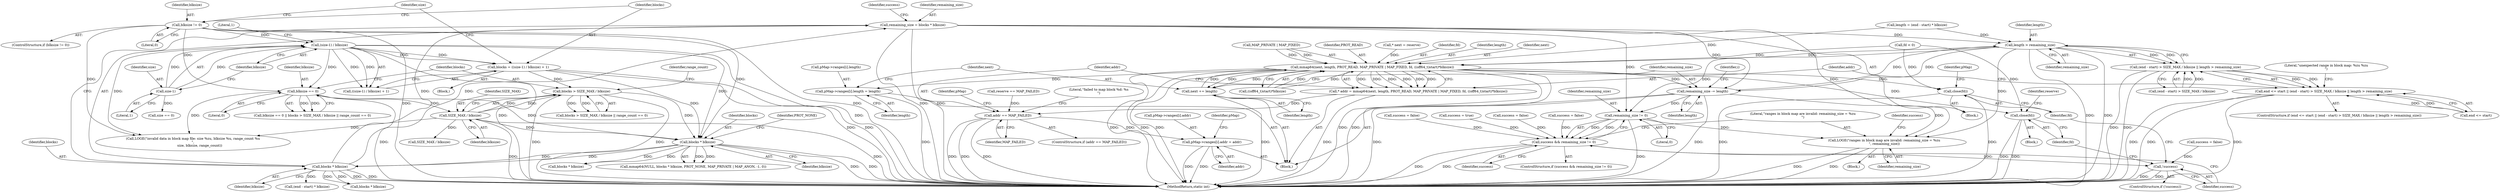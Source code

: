 digraph "0_Android_28a566f7731b4cb76d2a9ba16d997ac5aeb07dad@API" {
"1000301" [label="(Call,remaining_size = blocks * blksize)"];
"1000303" [label="(Call,blocks * blksize)"];
"1000242" [label="(Call,blocks * blksize)"];
"1000171" [label="(Call,blocks = ((size-1) / blksize) + 1)"];
"1000174" [label="(Call,(size-1) / blksize)"];
"1000175" [label="(Call,size-1)"];
"1000167" [label="(Call,blksize != 0)"];
"1000190" [label="(Call,blocks > SIZE_MAX / blksize)"];
"1000192" [label="(Call,SIZE_MAX / blksize)"];
"1000186" [label="(Call,blksize == 0)"];
"1000361" [label="(Call,length > remaining_size)"];
"1000353" [label="(Call,(end - start) > SIZE_MAX / blksize || length > remaining_size)"];
"1000349" [label="(Call,end <= start || (end - start) > SIZE_MAX / blksize || length > remaining_size)"];
"1000376" [label="(Call,mmap64(next, length, PROT_READ, MAP_PRIVATE | MAP_FIXED, fd, ((off64_t)start)*blksize))"];
"1000374" [label="(Call,* addr = mmap64(next, length, PROT_READ, MAP_PRIVATE | MAP_FIXED, fd, ((off64_t)start)*blksize))"];
"1000390" [label="(Call,addr == MAP_FAILED)"];
"1000403" [label="(Call,pMap->ranges[i].addr = addr)"];
"1000412" [label="(Call,pMap->ranges[i].length = length)"];
"1000421" [label="(Call,next += length)"];
"1000424" [label="(Call,remaining_size -= length)"];
"1000430" [label="(Call,remaining_size != 0)"];
"1000428" [label="(Call,success && remaining_size != 0)"];
"1000441" [label="(Call,!success)"];
"1000434" [label="(Call,LOGE(\"ranges in block map are invalid: remaining_size = %zu\n\", remaining_size))"];
"1000444" [label="(Call,close(fd))"];
"1000458" [label="(Call,close(fd))"];
"1000182" [label="(Call,size == 0)"];
"1000242" [label="(Call,blocks * blksize)"];
"1000243" [label="(Identifier,blocks)"];
"1000349" [label="(Call,end <= start || (end - start) > SIZE_MAX / blksize || length > remaining_size)"];
"1000445" [label="(Identifier,fd)"];
"1000462" [label="(Identifier,pMap)"];
"1000362" [label="(Identifier,length)"];
"1000186" [label="(Call,blksize == 0)"];
"1000422" [label="(Identifier,next)"];
"1000301" [label="(Call,remaining_size = blocks * blksize)"];
"1000380" [label="(Call,MAP_PRIVATE | MAP_FIXED)"];
"1000390" [label="(Call,addr == MAP_FAILED)"];
"1000404" [label="(Call,pMap->ranges[i].addr)"];
"1000441" [label="(Call,!success)"];
"1000178" [label="(Identifier,blksize)"];
"1000240" [label="(Call,mmap64(NULL, blocks * blksize, PROT_NONE, MAP_PRIVATE | MAP_ANON, -1, 0))"];
"1000304" [label="(Identifier,blocks)"];
"1000275" [label="(Call,fd < 0)"];
"1000426" [label="(Identifier,length)"];
"1000179" [label="(Literal,1)"];
"1000176" [label="(Identifier,size)"];
"1000170" [label="(Block,)"];
"1000447" [label="(Identifier,reserve)"];
"1000431" [label="(Identifier,remaining_size)"];
"1000395" [label="(Literal,\"failed to map block %d: %s\n\")"];
"1000379" [label="(Identifier,PROT_READ)"];
"1000319" [label="(Block,)"];
"1000177" [label="(Literal,1)"];
"1000297" [label="(Call,* next = reserve)"];
"1000167" [label="(Call,blksize != 0)"];
"1000458" [label="(Call,close(fd))"];
"1000171" [label="(Call,blocks = ((size-1) / blksize) + 1)"];
"1000443" [label="(Block,)"];
"1000189" [label="(Call,blocks > SIZE_MAX / blksize || range_count == 0)"];
"1000432" [label="(Literal,0)"];
"1000308" [label="(Identifier,success)"];
"1000169" [label="(Literal,0)"];
"1000245" [label="(Identifier,PROT_NONE)"];
"1000375" [label="(Identifier,addr)"];
"1000341" [label="(Call,length = (end - start) * blksize)"];
"1000433" [label="(Block,)"];
"1000168" [label="(Identifier,blksize)"];
"1000423" [label="(Identifier,length)"];
"1000407" [label="(Identifier,pMap)"];
"1000428" [label="(Call,success && remaining_size != 0)"];
"1000244" [label="(Identifier,blksize)"];
"1000383" [label="(Identifier,fd)"];
"1000438" [label="(Identifier,success)"];
"1000343" [label="(Call,(end - start) * blksize)"];
"1000192" [label="(Call,SIZE_MAX / blksize)"];
"1000361" [label="(Call,length > remaining_size)"];
"1000378" [label="(Identifier,length)"];
"1000425" [label="(Identifier,remaining_size)"];
"1000318" [label="(Identifier,i)"];
"1000444" [label="(Call,close(fd))"];
"1000348" [label="(ControlStructure,if (end <= start || (end - start) > SIZE_MAX / blksize || length > remaining_size))"];
"1000436" [label="(Identifier,remaining_size)"];
"1000175" [label="(Call,size-1)"];
"1000437" [label="(Call,success = false)"];
"1000427" [label="(ControlStructure,if (success && remaining_size != 0))"];
"1000475" [label="(MethodReturn,static int)"];
"1000448" [label="(Call,blocks * blksize)"];
"1000303" [label="(Call,blocks * blksize)"];
"1000305" [label="(Identifier,blksize)"];
"1000190" [label="(Call,blocks > SIZE_MAX / blksize)"];
"1000354" [label="(Call,(end - start) > SIZE_MAX / blksize)"];
"1000376" [label="(Call,mmap64(next, length, PROT_READ, MAP_PRIVATE | MAP_FIXED, fd, ((off64_t)start)*blksize))"];
"1000183" [label="(Identifier,size)"];
"1000421" [label="(Call,next += length)"];
"1000103" [label="(Block,)"];
"1000253" [label="(Call,reserve == MAP_FAILED)"];
"1000358" [label="(Call,SIZE_MAX / blksize)"];
"1000174" [label="(Call,(size-1) / blksize)"];
"1000420" [label="(Identifier,length)"];
"1000336" [label="(Call,success = false)"];
"1000403" [label="(Call,pMap->ranges[i].addr = addr)"];
"1000389" [label="(ControlStructure,if (addr == MAP_FAILED))"];
"1000384" [label="(Call,((off64_t)start)*blksize)"];
"1000392" [label="(Identifier,MAP_FAILED)"];
"1000369" [label="(Call,success = false)"];
"1000166" [label="(ControlStructure,if (blksize != 0))"];
"1000188" [label="(Literal,0)"];
"1000307" [label="(Call,success = true)"];
"1000413" [label="(Call,pMap->ranges[i].length)"];
"1000196" [label="(Identifier,range_count)"];
"1000374" [label="(Call,* addr = mmap64(next, length, PROT_READ, MAP_PRIVATE | MAP_FIXED, fd, ((off64_t)start)*blksize))"];
"1000191" [label="(Identifier,blocks)"];
"1000411" [label="(Identifier,addr)"];
"1000424" [label="(Call,remaining_size -= length)"];
"1000194" [label="(Identifier,blksize)"];
"1000416" [label="(Identifier,pMap)"];
"1000286" [label="(Call,blocks * blksize)"];
"1000353" [label="(Call,(end - start) > SIZE_MAX / blksize || length > remaining_size)"];
"1000391" [label="(Identifier,addr)"];
"1000187" [label="(Identifier,blksize)"];
"1000377" [label="(Identifier,next)"];
"1000429" [label="(Identifier,success)"];
"1000350" [label="(Call,end <= start)"];
"1000399" [label="(Call,success = false)"];
"1000434" [label="(Call,LOGE(\"ranges in block map are invalid: remaining_size = %zu\n\", remaining_size))"];
"1000430" [label="(Call,remaining_size != 0)"];
"1000412" [label="(Call,pMap->ranges[i].length = length)"];
"1000440" [label="(ControlStructure,if (!success))"];
"1000173" [label="(Call,((size-1) / blksize) + 1)"];
"1000459" [label="(Identifier,fd)"];
"1000172" [label="(Identifier,blocks)"];
"1000185" [label="(Call,blksize == 0 || blocks > SIZE_MAX / blksize || range_count == 0)"];
"1000199" [label="(Call,LOGE(\"invalid data in block map file: size %zu, blksize %u, range_count %u\n\",\n             size, blksize, range_count))"];
"1000193" [label="(Identifier,SIZE_MAX)"];
"1000363" [label="(Identifier,remaining_size)"];
"1000435" [label="(Literal,\"ranges in block map are invalid: remaining_size = %zu\n\")"];
"1000302" [label="(Identifier,remaining_size)"];
"1000442" [label="(Identifier,success)"];
"1000366" [label="(Literal,\"unexpected range in block map: %zu %zu\n\")"];
"1000301" -> "1000103"  [label="AST: "];
"1000301" -> "1000303"  [label="CFG: "];
"1000302" -> "1000301"  [label="AST: "];
"1000303" -> "1000301"  [label="AST: "];
"1000308" -> "1000301"  [label="CFG: "];
"1000301" -> "1000475"  [label="DDG: "];
"1000301" -> "1000475"  [label="DDG: "];
"1000303" -> "1000301"  [label="DDG: "];
"1000303" -> "1000301"  [label="DDG: "];
"1000301" -> "1000361"  [label="DDG: "];
"1000301" -> "1000424"  [label="DDG: "];
"1000301" -> "1000430"  [label="DDG: "];
"1000301" -> "1000434"  [label="DDG: "];
"1000303" -> "1000305"  [label="CFG: "];
"1000304" -> "1000303"  [label="AST: "];
"1000305" -> "1000303"  [label="AST: "];
"1000303" -> "1000475"  [label="DDG: "];
"1000303" -> "1000475"  [label="DDG: "];
"1000242" -> "1000303"  [label="DDG: "];
"1000242" -> "1000303"  [label="DDG: "];
"1000303" -> "1000343"  [label="DDG: "];
"1000303" -> "1000448"  [label="DDG: "];
"1000303" -> "1000448"  [label="DDG: "];
"1000242" -> "1000240"  [label="AST: "];
"1000242" -> "1000244"  [label="CFG: "];
"1000243" -> "1000242"  [label="AST: "];
"1000244" -> "1000242"  [label="AST: "];
"1000245" -> "1000242"  [label="CFG: "];
"1000242" -> "1000475"  [label="DDG: "];
"1000242" -> "1000475"  [label="DDG: "];
"1000242" -> "1000240"  [label="DDG: "];
"1000242" -> "1000240"  [label="DDG: "];
"1000171" -> "1000242"  [label="DDG: "];
"1000190" -> "1000242"  [label="DDG: "];
"1000174" -> "1000242"  [label="DDG: "];
"1000167" -> "1000242"  [label="DDG: "];
"1000186" -> "1000242"  [label="DDG: "];
"1000192" -> "1000242"  [label="DDG: "];
"1000242" -> "1000286"  [label="DDG: "];
"1000242" -> "1000286"  [label="DDG: "];
"1000171" -> "1000170"  [label="AST: "];
"1000171" -> "1000173"  [label="CFG: "];
"1000172" -> "1000171"  [label="AST: "];
"1000173" -> "1000171"  [label="AST: "];
"1000183" -> "1000171"  [label="CFG: "];
"1000171" -> "1000475"  [label="DDG: "];
"1000171" -> "1000475"  [label="DDG: "];
"1000174" -> "1000171"  [label="DDG: "];
"1000174" -> "1000171"  [label="DDG: "];
"1000171" -> "1000190"  [label="DDG: "];
"1000174" -> "1000173"  [label="AST: "];
"1000174" -> "1000178"  [label="CFG: "];
"1000175" -> "1000174"  [label="AST: "];
"1000178" -> "1000174"  [label="AST: "];
"1000179" -> "1000174"  [label="CFG: "];
"1000174" -> "1000475"  [label="DDG: "];
"1000174" -> "1000475"  [label="DDG: "];
"1000174" -> "1000173"  [label="DDG: "];
"1000174" -> "1000173"  [label="DDG: "];
"1000175" -> "1000174"  [label="DDG: "];
"1000175" -> "1000174"  [label="DDG: "];
"1000167" -> "1000174"  [label="DDG: "];
"1000174" -> "1000186"  [label="DDG: "];
"1000174" -> "1000199"  [label="DDG: "];
"1000175" -> "1000177"  [label="CFG: "];
"1000176" -> "1000175"  [label="AST: "];
"1000177" -> "1000175"  [label="AST: "];
"1000178" -> "1000175"  [label="CFG: "];
"1000175" -> "1000182"  [label="DDG: "];
"1000167" -> "1000166"  [label="AST: "];
"1000167" -> "1000169"  [label="CFG: "];
"1000168" -> "1000167"  [label="AST: "];
"1000169" -> "1000167"  [label="AST: "];
"1000172" -> "1000167"  [label="CFG: "];
"1000183" -> "1000167"  [label="CFG: "];
"1000167" -> "1000475"  [label="DDG: "];
"1000167" -> "1000475"  [label="DDG: "];
"1000167" -> "1000186"  [label="DDG: "];
"1000167" -> "1000199"  [label="DDG: "];
"1000190" -> "1000189"  [label="AST: "];
"1000190" -> "1000192"  [label="CFG: "];
"1000191" -> "1000190"  [label="AST: "];
"1000192" -> "1000190"  [label="AST: "];
"1000196" -> "1000190"  [label="CFG: "];
"1000189" -> "1000190"  [label="CFG: "];
"1000190" -> "1000475"  [label="DDG: "];
"1000190" -> "1000475"  [label="DDG: "];
"1000190" -> "1000189"  [label="DDG: "];
"1000190" -> "1000189"  [label="DDG: "];
"1000192" -> "1000190"  [label="DDG: "];
"1000192" -> "1000190"  [label="DDG: "];
"1000192" -> "1000194"  [label="CFG: "];
"1000193" -> "1000192"  [label="AST: "];
"1000194" -> "1000192"  [label="AST: "];
"1000192" -> "1000475"  [label="DDG: "];
"1000192" -> "1000475"  [label="DDG: "];
"1000186" -> "1000192"  [label="DDG: "];
"1000192" -> "1000199"  [label="DDG: "];
"1000192" -> "1000358"  [label="DDG: "];
"1000186" -> "1000185"  [label="AST: "];
"1000186" -> "1000188"  [label="CFG: "];
"1000187" -> "1000186"  [label="AST: "];
"1000188" -> "1000186"  [label="AST: "];
"1000191" -> "1000186"  [label="CFG: "];
"1000185" -> "1000186"  [label="CFG: "];
"1000186" -> "1000475"  [label="DDG: "];
"1000186" -> "1000185"  [label="DDG: "];
"1000186" -> "1000185"  [label="DDG: "];
"1000186" -> "1000199"  [label="DDG: "];
"1000361" -> "1000353"  [label="AST: "];
"1000361" -> "1000363"  [label="CFG: "];
"1000362" -> "1000361"  [label="AST: "];
"1000363" -> "1000361"  [label="AST: "];
"1000353" -> "1000361"  [label="CFG: "];
"1000361" -> "1000475"  [label="DDG: "];
"1000361" -> "1000475"  [label="DDG: "];
"1000361" -> "1000353"  [label="DDG: "];
"1000361" -> "1000353"  [label="DDG: "];
"1000341" -> "1000361"  [label="DDG: "];
"1000424" -> "1000361"  [label="DDG: "];
"1000361" -> "1000376"  [label="DDG: "];
"1000361" -> "1000424"  [label="DDG: "];
"1000361" -> "1000430"  [label="DDG: "];
"1000361" -> "1000434"  [label="DDG: "];
"1000353" -> "1000349"  [label="AST: "];
"1000353" -> "1000354"  [label="CFG: "];
"1000354" -> "1000353"  [label="AST: "];
"1000349" -> "1000353"  [label="CFG: "];
"1000353" -> "1000475"  [label="DDG: "];
"1000353" -> "1000475"  [label="DDG: "];
"1000353" -> "1000349"  [label="DDG: "];
"1000353" -> "1000349"  [label="DDG: "];
"1000354" -> "1000353"  [label="DDG: "];
"1000354" -> "1000353"  [label="DDG: "];
"1000349" -> "1000348"  [label="AST: "];
"1000349" -> "1000350"  [label="CFG: "];
"1000350" -> "1000349"  [label="AST: "];
"1000366" -> "1000349"  [label="CFG: "];
"1000375" -> "1000349"  [label="CFG: "];
"1000349" -> "1000475"  [label="DDG: "];
"1000349" -> "1000475"  [label="DDG: "];
"1000349" -> "1000475"  [label="DDG: "];
"1000350" -> "1000349"  [label="DDG: "];
"1000350" -> "1000349"  [label="DDG: "];
"1000376" -> "1000374"  [label="AST: "];
"1000376" -> "1000384"  [label="CFG: "];
"1000377" -> "1000376"  [label="AST: "];
"1000378" -> "1000376"  [label="AST: "];
"1000379" -> "1000376"  [label="AST: "];
"1000380" -> "1000376"  [label="AST: "];
"1000383" -> "1000376"  [label="AST: "];
"1000384" -> "1000376"  [label="AST: "];
"1000374" -> "1000376"  [label="CFG: "];
"1000376" -> "1000475"  [label="DDG: "];
"1000376" -> "1000475"  [label="DDG: "];
"1000376" -> "1000475"  [label="DDG: "];
"1000376" -> "1000475"  [label="DDG: "];
"1000376" -> "1000475"  [label="DDG: "];
"1000376" -> "1000374"  [label="DDG: "];
"1000376" -> "1000374"  [label="DDG: "];
"1000376" -> "1000374"  [label="DDG: "];
"1000376" -> "1000374"  [label="DDG: "];
"1000376" -> "1000374"  [label="DDG: "];
"1000376" -> "1000374"  [label="DDG: "];
"1000297" -> "1000376"  [label="DDG: "];
"1000421" -> "1000376"  [label="DDG: "];
"1000341" -> "1000376"  [label="DDG: "];
"1000380" -> "1000376"  [label="DDG: "];
"1000380" -> "1000376"  [label="DDG: "];
"1000275" -> "1000376"  [label="DDG: "];
"1000384" -> "1000376"  [label="DDG: "];
"1000384" -> "1000376"  [label="DDG: "];
"1000376" -> "1000412"  [label="DDG: "];
"1000376" -> "1000421"  [label="DDG: "];
"1000376" -> "1000421"  [label="DDG: "];
"1000376" -> "1000424"  [label="DDG: "];
"1000376" -> "1000444"  [label="DDG: "];
"1000376" -> "1000458"  [label="DDG: "];
"1000374" -> "1000319"  [label="AST: "];
"1000375" -> "1000374"  [label="AST: "];
"1000391" -> "1000374"  [label="CFG: "];
"1000374" -> "1000475"  [label="DDG: "];
"1000374" -> "1000390"  [label="DDG: "];
"1000390" -> "1000389"  [label="AST: "];
"1000390" -> "1000392"  [label="CFG: "];
"1000391" -> "1000390"  [label="AST: "];
"1000392" -> "1000390"  [label="AST: "];
"1000395" -> "1000390"  [label="CFG: "];
"1000407" -> "1000390"  [label="CFG: "];
"1000390" -> "1000475"  [label="DDG: "];
"1000390" -> "1000475"  [label="DDG: "];
"1000390" -> "1000475"  [label="DDG: "];
"1000253" -> "1000390"  [label="DDG: "];
"1000390" -> "1000403"  [label="DDG: "];
"1000403" -> "1000319"  [label="AST: "];
"1000403" -> "1000411"  [label="CFG: "];
"1000404" -> "1000403"  [label="AST: "];
"1000411" -> "1000403"  [label="AST: "];
"1000416" -> "1000403"  [label="CFG: "];
"1000403" -> "1000475"  [label="DDG: "];
"1000403" -> "1000475"  [label="DDG: "];
"1000412" -> "1000319"  [label="AST: "];
"1000412" -> "1000420"  [label="CFG: "];
"1000413" -> "1000412"  [label="AST: "];
"1000420" -> "1000412"  [label="AST: "];
"1000422" -> "1000412"  [label="CFG: "];
"1000412" -> "1000475"  [label="DDG: "];
"1000421" -> "1000319"  [label="AST: "];
"1000421" -> "1000423"  [label="CFG: "];
"1000422" -> "1000421"  [label="AST: "];
"1000423" -> "1000421"  [label="AST: "];
"1000425" -> "1000421"  [label="CFG: "];
"1000421" -> "1000475"  [label="DDG: "];
"1000424" -> "1000319"  [label="AST: "];
"1000424" -> "1000426"  [label="CFG: "];
"1000425" -> "1000424"  [label="AST: "];
"1000426" -> "1000424"  [label="AST: "];
"1000318" -> "1000424"  [label="CFG: "];
"1000424" -> "1000475"  [label="DDG: "];
"1000424" -> "1000475"  [label="DDG: "];
"1000424" -> "1000430"  [label="DDG: "];
"1000424" -> "1000434"  [label="DDG: "];
"1000430" -> "1000428"  [label="AST: "];
"1000430" -> "1000432"  [label="CFG: "];
"1000431" -> "1000430"  [label="AST: "];
"1000432" -> "1000430"  [label="AST: "];
"1000428" -> "1000430"  [label="CFG: "];
"1000430" -> "1000475"  [label="DDG: "];
"1000430" -> "1000428"  [label="DDG: "];
"1000430" -> "1000428"  [label="DDG: "];
"1000430" -> "1000434"  [label="DDG: "];
"1000428" -> "1000427"  [label="AST: "];
"1000428" -> "1000429"  [label="CFG: "];
"1000429" -> "1000428"  [label="AST: "];
"1000435" -> "1000428"  [label="CFG: "];
"1000442" -> "1000428"  [label="CFG: "];
"1000428" -> "1000475"  [label="DDG: "];
"1000428" -> "1000475"  [label="DDG: "];
"1000369" -> "1000428"  [label="DDG: "];
"1000399" -> "1000428"  [label="DDG: "];
"1000307" -> "1000428"  [label="DDG: "];
"1000336" -> "1000428"  [label="DDG: "];
"1000428" -> "1000441"  [label="DDG: "];
"1000441" -> "1000440"  [label="AST: "];
"1000441" -> "1000442"  [label="CFG: "];
"1000442" -> "1000441"  [label="AST: "];
"1000445" -> "1000441"  [label="CFG: "];
"1000459" -> "1000441"  [label="CFG: "];
"1000441" -> "1000475"  [label="DDG: "];
"1000441" -> "1000475"  [label="DDG: "];
"1000437" -> "1000441"  [label="DDG: "];
"1000434" -> "1000433"  [label="AST: "];
"1000434" -> "1000436"  [label="CFG: "];
"1000435" -> "1000434"  [label="AST: "];
"1000436" -> "1000434"  [label="AST: "];
"1000438" -> "1000434"  [label="CFG: "];
"1000434" -> "1000475"  [label="DDG: "];
"1000434" -> "1000475"  [label="DDG: "];
"1000444" -> "1000443"  [label="AST: "];
"1000444" -> "1000445"  [label="CFG: "];
"1000445" -> "1000444"  [label="AST: "];
"1000447" -> "1000444"  [label="CFG: "];
"1000444" -> "1000475"  [label="DDG: "];
"1000444" -> "1000475"  [label="DDG: "];
"1000275" -> "1000444"  [label="DDG: "];
"1000458" -> "1000103"  [label="AST: "];
"1000458" -> "1000459"  [label="CFG: "];
"1000459" -> "1000458"  [label="AST: "];
"1000462" -> "1000458"  [label="CFG: "];
"1000458" -> "1000475"  [label="DDG: "];
"1000458" -> "1000475"  [label="DDG: "];
"1000275" -> "1000458"  [label="DDG: "];
}
